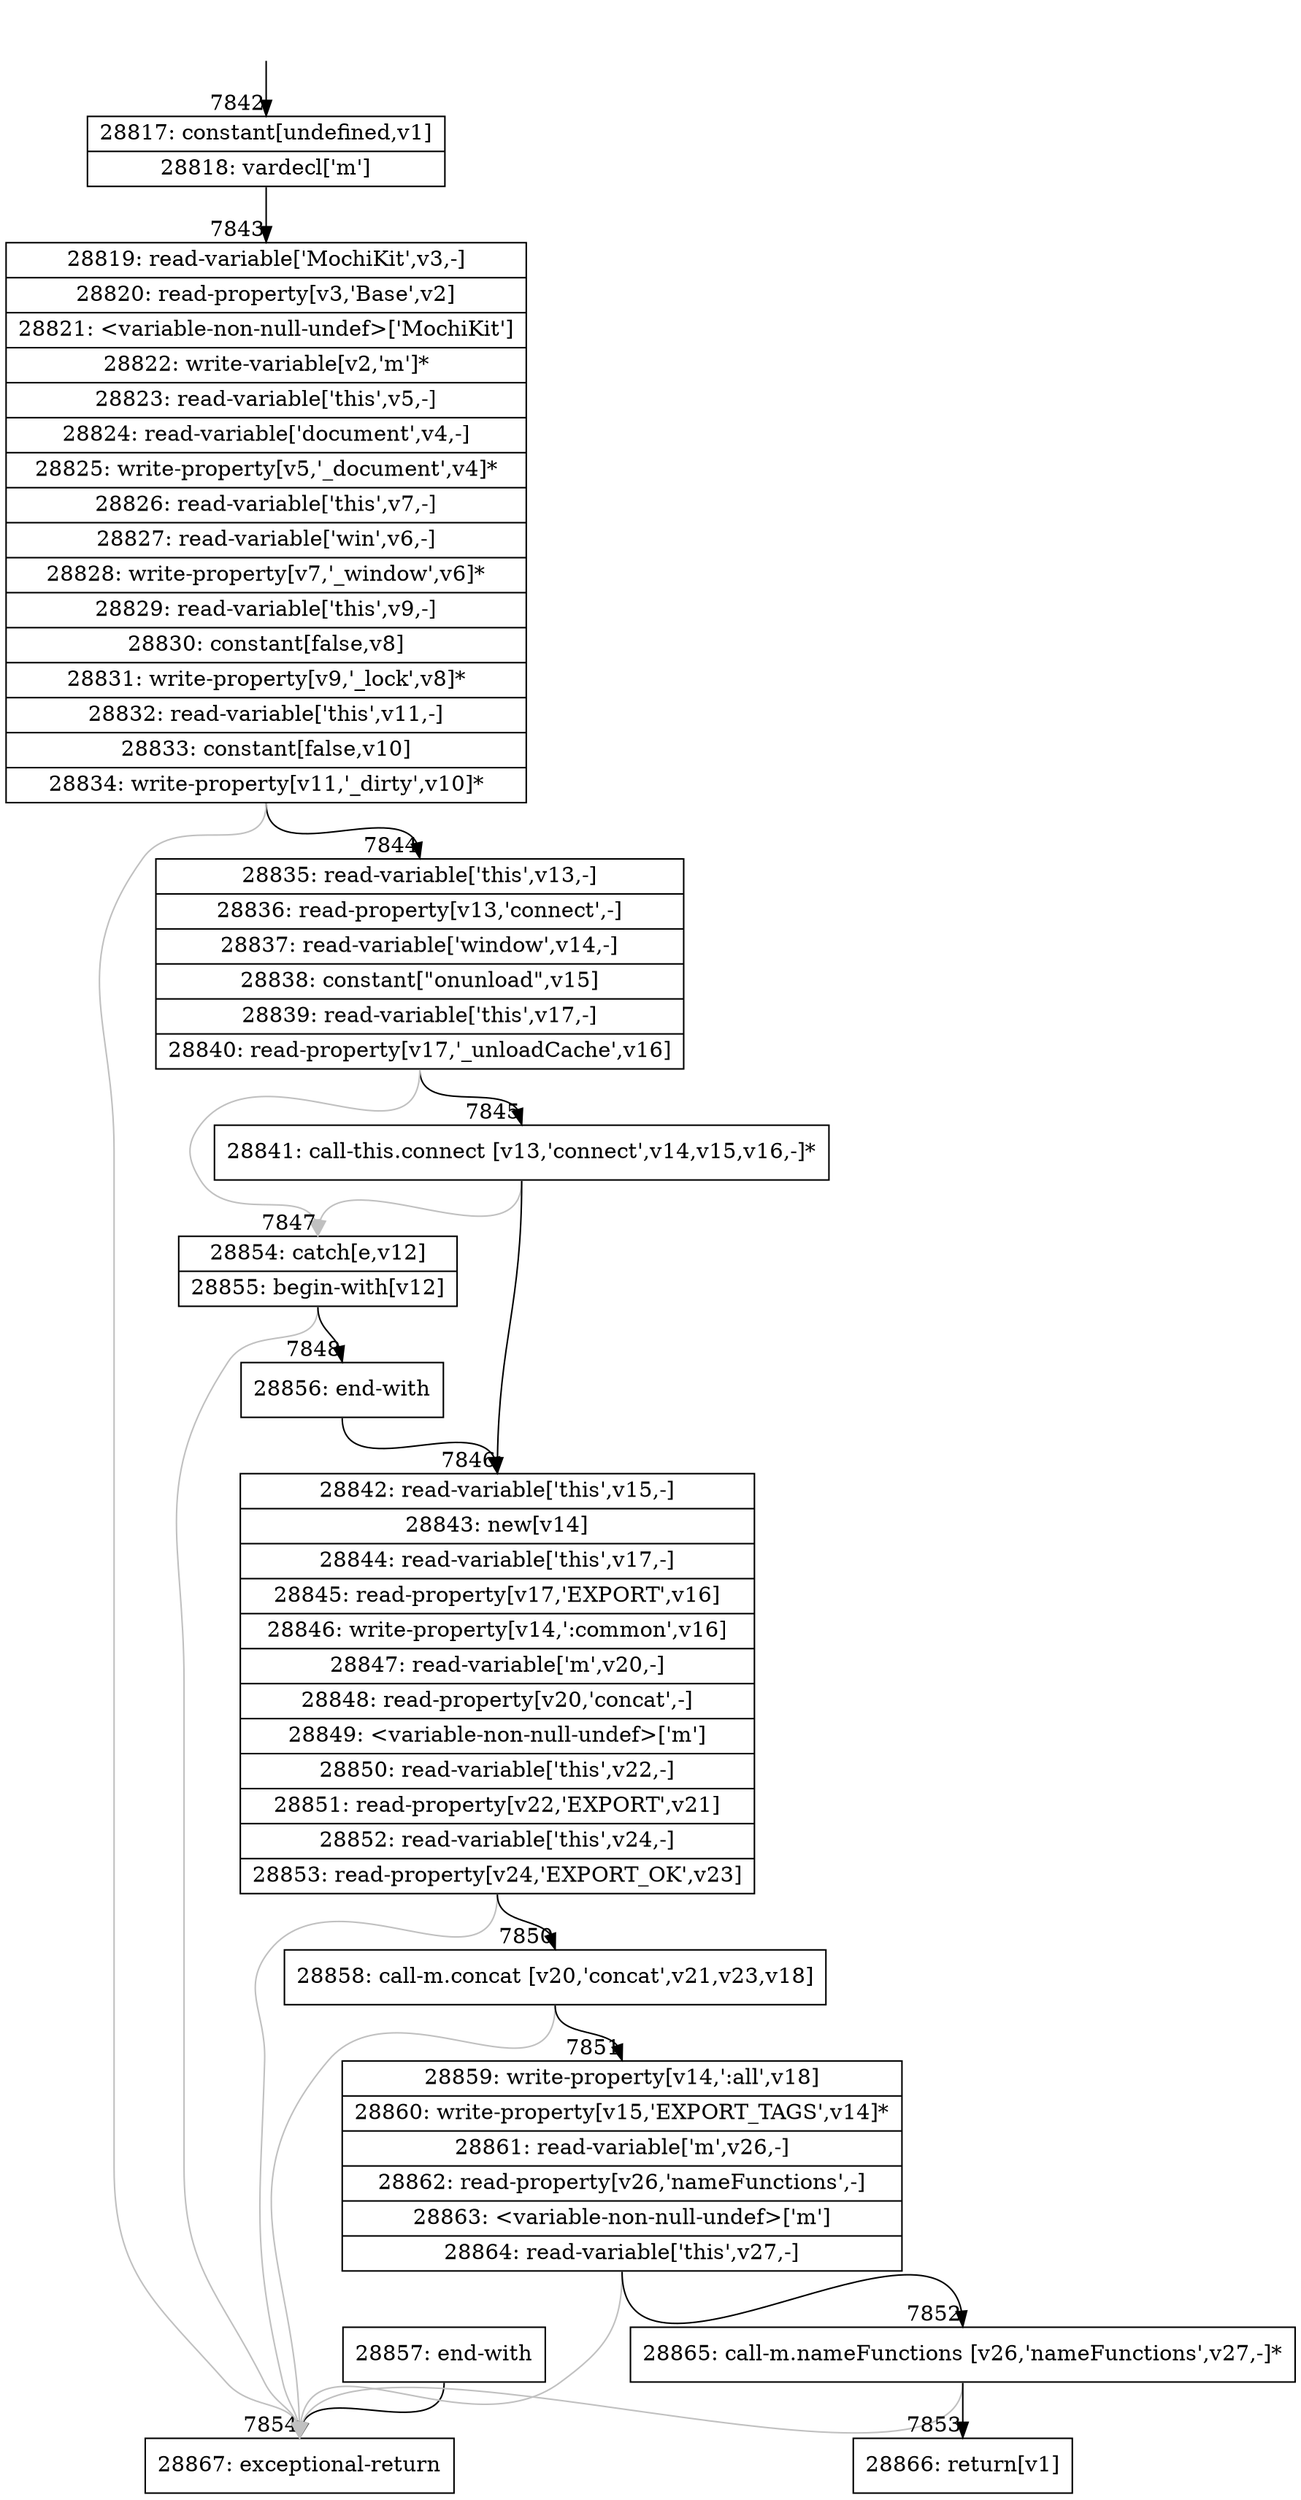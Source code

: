 digraph {
rankdir="TD"
BB_entry513[shape=none,label=""];
BB_entry513 -> BB7842 [tailport=s, headport=n, headlabel="    7842"]
BB7842 [shape=record label="{28817: constant[undefined,v1]|28818: vardecl['m']}" ] 
BB7842 -> BB7843 [tailport=s, headport=n, headlabel="      7843"]
BB7843 [shape=record label="{28819: read-variable['MochiKit',v3,-]|28820: read-property[v3,'Base',v2]|28821: \<variable-non-null-undef\>['MochiKit']|28822: write-variable[v2,'m']*|28823: read-variable['this',v5,-]|28824: read-variable['document',v4,-]|28825: write-property[v5,'_document',v4]*|28826: read-variable['this',v7,-]|28827: read-variable['win',v6,-]|28828: write-property[v7,'_window',v6]*|28829: read-variable['this',v9,-]|28830: constant[false,v8]|28831: write-property[v9,'_lock',v8]*|28832: read-variable['this',v11,-]|28833: constant[false,v10]|28834: write-property[v11,'_dirty',v10]*}" ] 
BB7843 -> BB7844 [tailport=s, headport=n, headlabel="      7844"]
BB7843 -> BB7854 [tailport=s, headport=n, color=gray, headlabel="      7854"]
BB7844 [shape=record label="{28835: read-variable['this',v13,-]|28836: read-property[v13,'connect',-]|28837: read-variable['window',v14,-]|28838: constant[\"onunload\",v15]|28839: read-variable['this',v17,-]|28840: read-property[v17,'_unloadCache',v16]}" ] 
BB7844 -> BB7845 [tailport=s, headport=n, headlabel="      7845"]
BB7844 -> BB7847 [tailport=s, headport=n, color=gray, headlabel="      7847"]
BB7845 [shape=record label="{28841: call-this.connect [v13,'connect',v14,v15,v16,-]*}" ] 
BB7845 -> BB7846 [tailport=s, headport=n, headlabel="      7846"]
BB7845 -> BB7847 [tailport=s, headport=n, color=gray]
BB7846 [shape=record label="{28842: read-variable['this',v15,-]|28843: new[v14]|28844: read-variable['this',v17,-]|28845: read-property[v17,'EXPORT',v16]|28846: write-property[v14,':common',v16]|28847: read-variable['m',v20,-]|28848: read-property[v20,'concat',-]|28849: \<variable-non-null-undef\>['m']|28850: read-variable['this',v22,-]|28851: read-property[v22,'EXPORT',v21]|28852: read-variable['this',v24,-]|28853: read-property[v24,'EXPORT_OK',v23]}" ] 
BB7846 -> BB7850 [tailport=s, headport=n, headlabel="      7850"]
BB7846 -> BB7854 [tailport=s, headport=n, color=gray]
BB7847 [shape=record label="{28854: catch[e,v12]|28855: begin-with[v12]}" ] 
BB7847 -> BB7848 [tailport=s, headport=n, headlabel="      7848"]
BB7847 -> BB7854 [tailport=s, headport=n, color=gray]
BB7848 [shape=record label="{28856: end-with}" ] 
BB7848 -> BB7846 [tailport=s, headport=n]
BB7849 [shape=record label="{28857: end-with}" ] 
BB7849 -> BB7854 [tailport=s, headport=n]
BB7850 [shape=record label="{28858: call-m.concat [v20,'concat',v21,v23,v18]}" ] 
BB7850 -> BB7851 [tailport=s, headport=n, headlabel="      7851"]
BB7850 -> BB7854 [tailport=s, headport=n, color=gray]
BB7851 [shape=record label="{28859: write-property[v14,':all',v18]|28860: write-property[v15,'EXPORT_TAGS',v14]*|28861: read-variable['m',v26,-]|28862: read-property[v26,'nameFunctions',-]|28863: \<variable-non-null-undef\>['m']|28864: read-variable['this',v27,-]}" ] 
BB7851 -> BB7852 [tailport=s, headport=n, headlabel="      7852"]
BB7851 -> BB7854 [tailport=s, headport=n, color=gray]
BB7852 [shape=record label="{28865: call-m.nameFunctions [v26,'nameFunctions',v27,-]*}" ] 
BB7852 -> BB7853 [tailport=s, headport=n, headlabel="      7853"]
BB7852 -> BB7854 [tailport=s, headport=n, color=gray]
BB7853 [shape=record label="{28866: return[v1]}" ] 
BB7854 [shape=record label="{28867: exceptional-return}" ] 
//#$~ 5604
}
